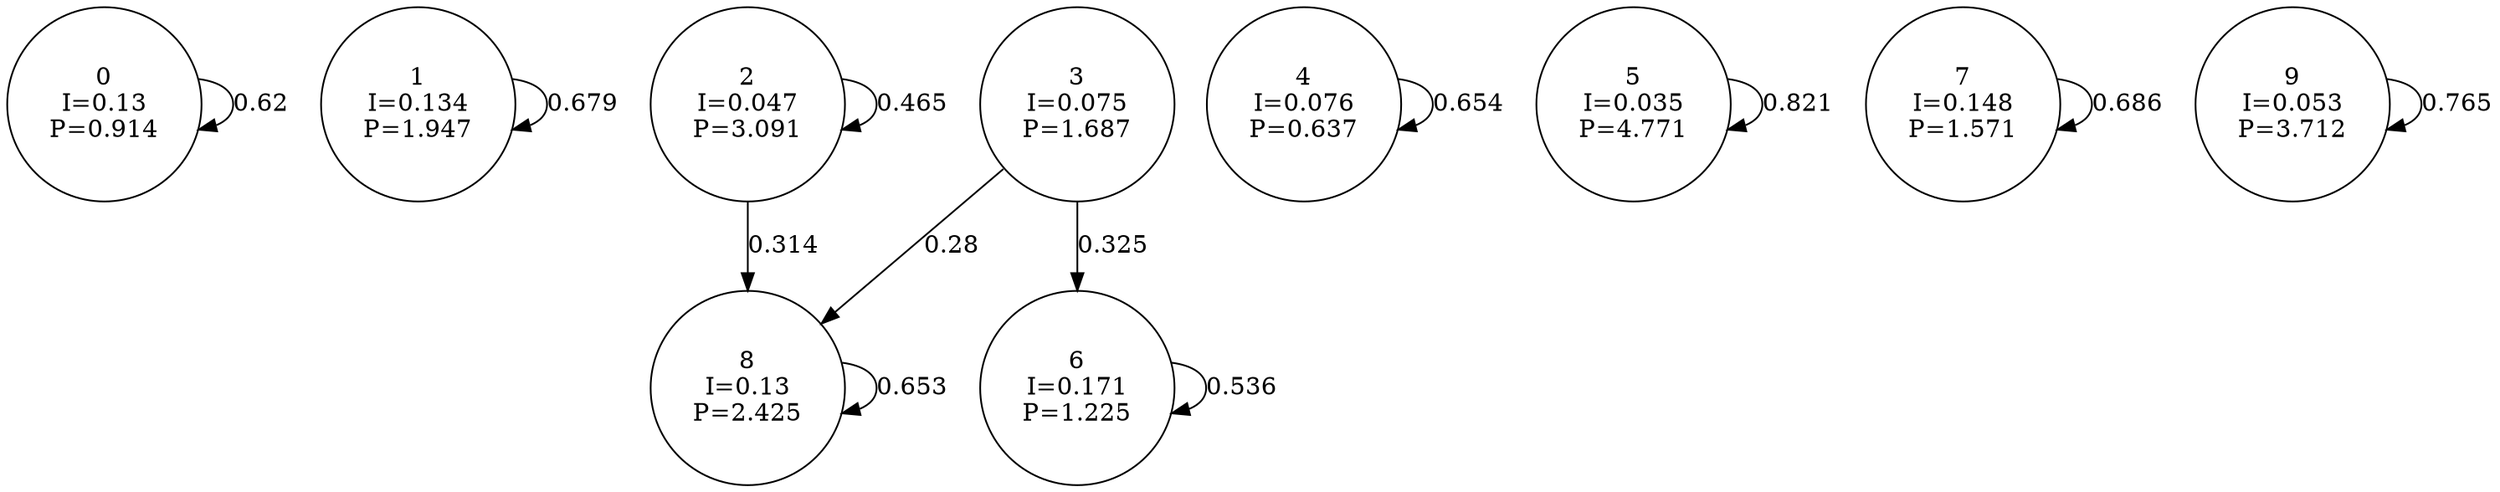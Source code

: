 digraph a {
0 [shape=circle, label="0\nI=0.13\nP=0.914"];
	0 -> 0 [label="0.62"];
1 [shape=circle, label="1\nI=0.134\nP=1.947"];
	1 -> 1 [label="0.679"];
2 [shape=circle, label="2\nI=0.047\nP=3.091"];
	2 -> 2 [label="0.465"];
	2 -> 8 [label="0.314"];
3 [shape=circle, label="3\nI=0.075\nP=1.687"];
	3 -> 6 [label="0.325"];
	3 -> 8 [label="0.28"];
4 [shape=circle, label="4\nI=0.076\nP=0.637"];
	4 -> 4 [label="0.654"];
5 [shape=circle, label="5\nI=0.035\nP=4.771"];
	5 -> 5 [label="0.821"];
6 [shape=circle, label="6\nI=0.171\nP=1.225"];
	6 -> 6 [label="0.536"];
7 [shape=circle, label="7\nI=0.148\nP=1.571"];
	7 -> 7 [label="0.686"];
8 [shape=circle, label="8\nI=0.13\nP=2.425"];
	8 -> 8 [label="0.653"];
9 [shape=circle, label="9\nI=0.053\nP=3.712"];
	9 -> 9 [label="0.765"];
}